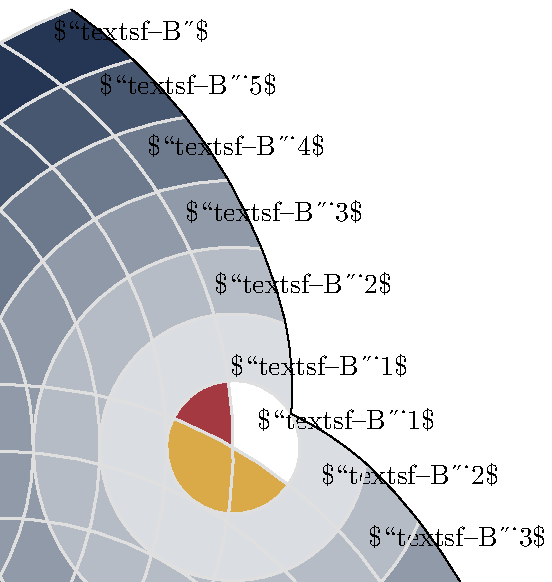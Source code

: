 \documentclass[border=5mm]{standalone}
\usepackage{luamplib}
\begin{document}
\mplibtextextlabel{enable}
\begin{mplibcode}
def withalpha expr a = 
  withprescript "tr_alternative=2"
  withprescript "tr_transparency=" & decimal a
enddef;
beginfig(1);
    numeric u; u = 24;
   
    color shade[]; string name[];
    shade0 = 1/256(166, 57, 65);   name0 = "R"; % rouge 
    shade1 = 1/256(219, 170, 72);  name1 = "J"; % jaune
    shade2 = 1/256(36, 54, 84);    name2 = "B"; % bleu

    path edge[], arc[], ring[];

    for r=1 upto 8:
        edge[r] = fullcircle rotated 90 scaled (2r * u) 
            shifted (0, 7u / sqrt 3) rotated 60;
    endfor
    for i=2 upto 8:
        edge[i] := edge[i] cutbefore edge8 rotated 120 cutafter edge8 rotated -120;
    endfor
    arc0 = point 0 of edge1 for i=2 upto 7: .. point 0 of edge[i] endfor;
    arc1 = point 0 of edge1 for i=2 upto 7: .. point infinity of edge[i] endfor;
    for i=1 upto 7:
        ring[i] = edge[i] -- subpath (i-1, i) of arc1 -- 
        reverse edge[i+1] -- subpath (i, i-1) of arc0 -- cycle;
    endfor

    for r=0, 1, 2:
        for i=1 upto 6:
            fill ring[i] rotated 120r withcolor (i/6)[white, shade[r]] withalpha 0.9;

            label("$\textsf{" & name[r] & "}" if i<6: & "_" & decimal i fi & "$",
                point i-1/2 of arc0 shifted (-6,8) rotated 120r);
            label("$\textsf{" & name[r] & "}" if i<6: & "_" & decimal i fi & "$",
                point i-1/2 of arc1 shifted (-8,2) rotated 120r);
        endfor
    endfor
    for r=0, 1, 2:
        for i=1 upto 7:
            draw edge[i] rotated 120r withpen pencircle scaled 1 withcolor 7/8;
        endfor
        draw arc0 rotated 120r;
        draw arc1 rotated 120r;
    endfor

    % label.top(textext("TRILOBE SYNOPTIQUE") scaled 3, point 5/2 of bbox currentpicture shifted 13 up);
    
endfig;
\end{mplibcode}
\end{document}

